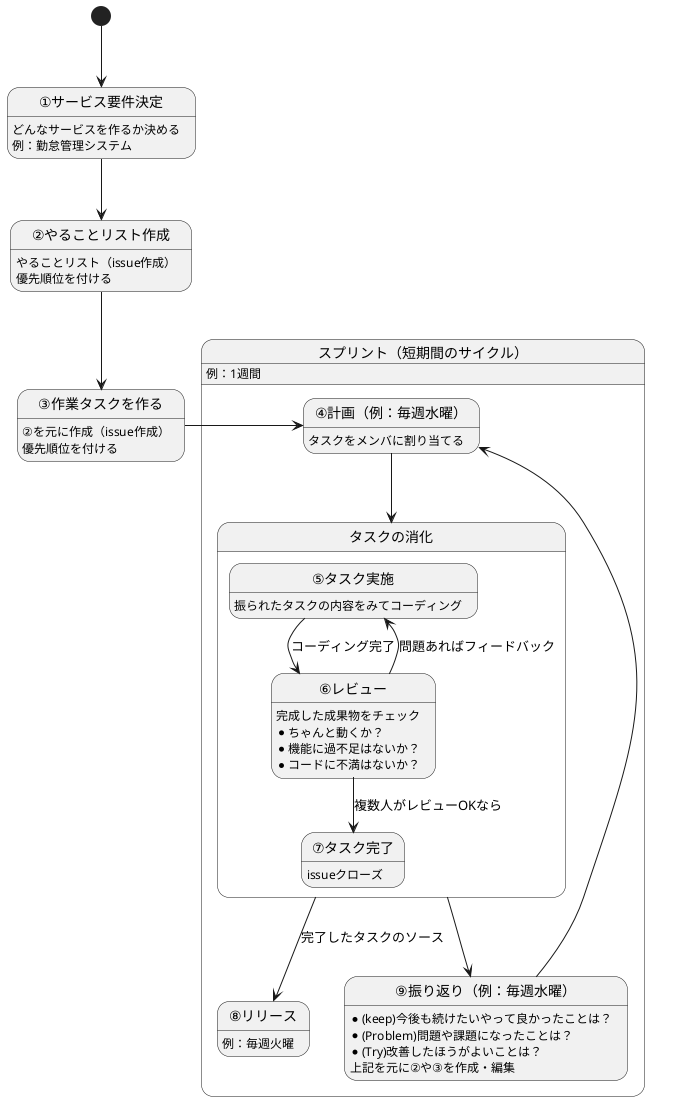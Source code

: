 @startuml
hide empty description
 [*] --> story
state "①サービス要件決定" as story
story: どんなサービスを作るか決める
story: 例：勤怠管理システム

story --> pb
state "②やることリスト作成" as pb
pb: やることリスト（issue作成）
pb:優先順位を付ける

pb --> pbi
state "③作業タスクを作る" as pbi
pbi:②を元に作成（issue作成）
pbi:優先順位を付ける

state "スプリント（短期間のサイクル）" as sprint {

    pbi -> plan
    state "④計画（例：毎週水曜）" as plan
    plan: タスクをメンバに割り当てる

    plan --> task
    state "タスクの消化" as task {

        state "⑤タスク実施" as do
        do: 振られたタスクの内容をみてコーディング

        do --> check: コーディング完了
        state "⑥レビュー" as check
        check: 完成した成果物をチェック
        check: * ちゃんと動くか？
        check: * 機能に過不足はないか？
        check: * コードに不満はないか？

        check --> do: 問題あればフィードバック

        check --> close: 複数人がレビューOKなら
        state "⑦タスク完了" as close
        close: issueクローズ

    }
    task --> release: 完了したタスクのソース
    state "⑧リリース" as release
    release: 例：毎週火曜

    task --> action
    state "⑨振り返り（例：毎週水曜）" as action
    action: * (keep)今後も続けたいやって良かったことは？
    action: * (Problem)問題や課題になったことは？
    action: * (Try)改善したほうがよいことは？
    action: 上記を元に②や③を作成・編集
    action --> plan

}
sprint: 例：1週間

@enduml